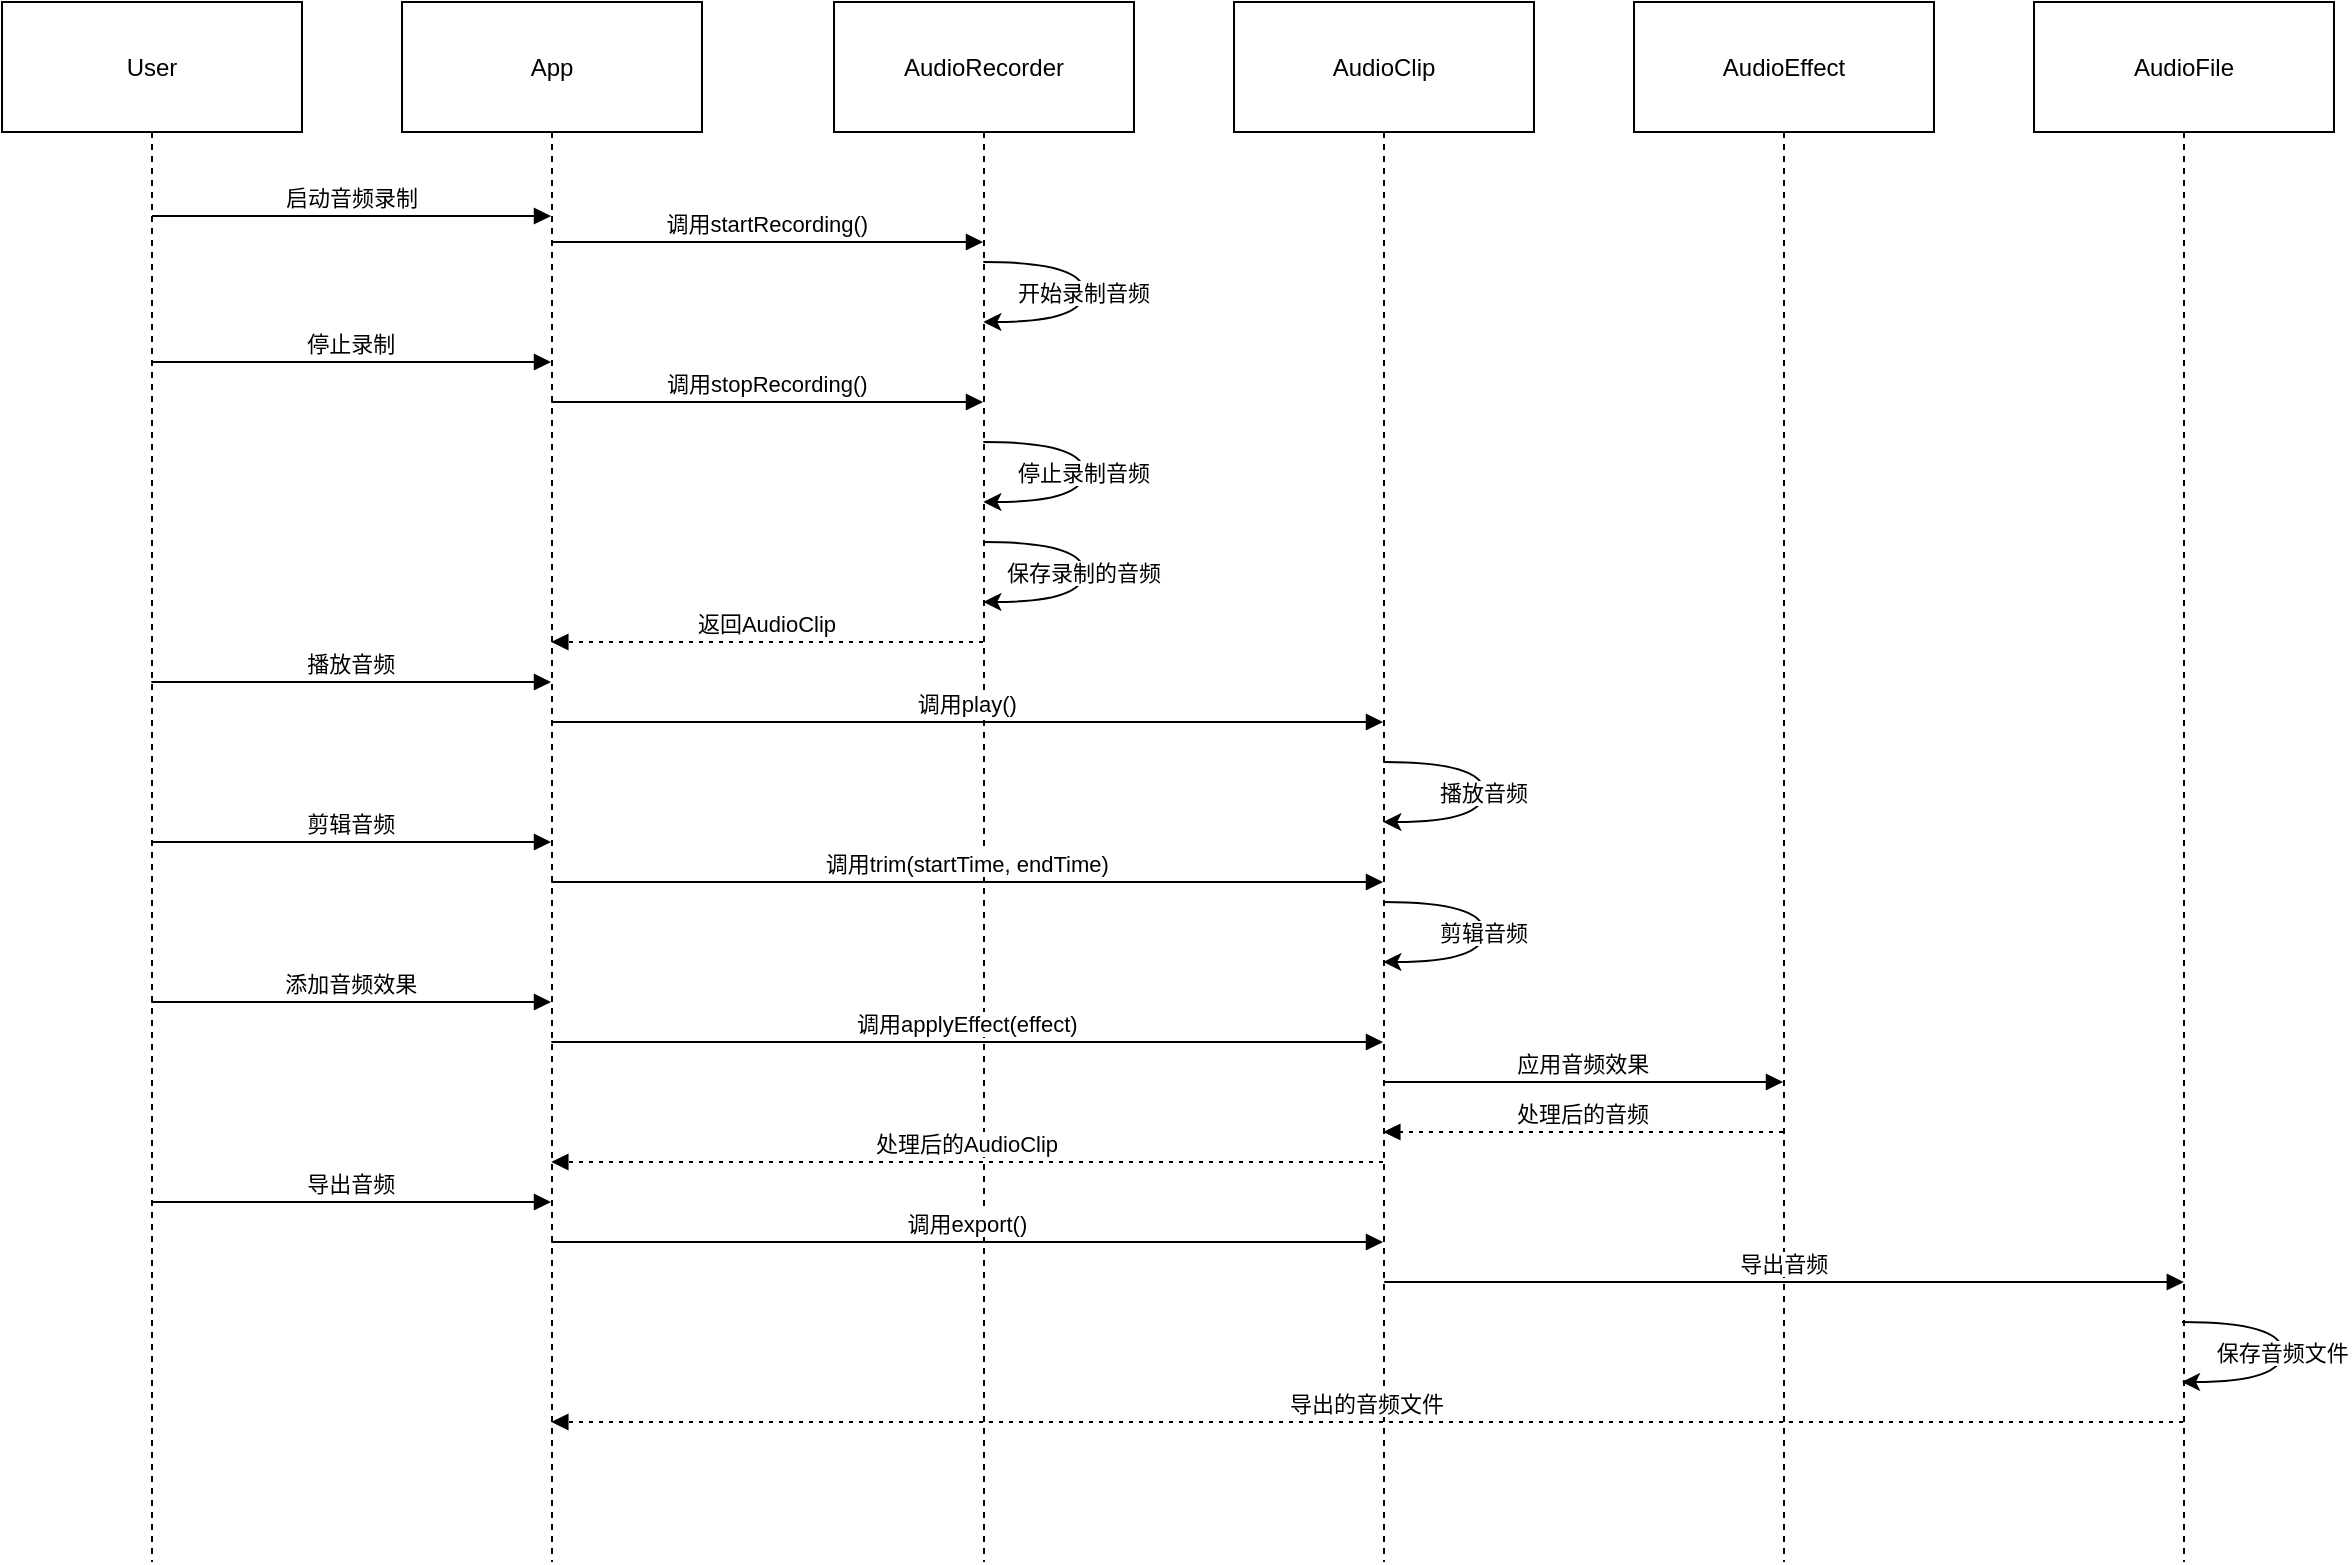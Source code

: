 <mxfile version="21.8.0" type="github">
  <diagram name="第 1 页" id="VOE-k2NTGSepZYom0St8">
    <mxGraphModel dx="1687" dy="929" grid="1" gridSize="10" guides="1" tooltips="1" connect="1" arrows="1" fold="1" page="1" pageScale="1" pageWidth="827" pageHeight="1169" math="0" shadow="0">
      <root>
        <mxCell id="0" />
        <mxCell id="1" parent="0" />
        <mxCell id="OL5jHg9ZUnBz8naheKIk-1" value="User" style="shape=umlLifeline;perimeter=lifelinePerimeter;whiteSpace=wrap;container=1;dropTarget=0;collapsible=0;recursiveResize=0;outlineConnect=0;portConstraint=eastwest;newEdgeStyle={&quot;edgeStyle&quot;:&quot;elbowEdgeStyle&quot;,&quot;elbow&quot;:&quot;vertical&quot;,&quot;curved&quot;:0,&quot;rounded&quot;:0};size=65;" vertex="1" parent="1">
          <mxGeometry x="20" y="20" width="150" height="780" as="geometry" />
        </mxCell>
        <mxCell id="OL5jHg9ZUnBz8naheKIk-2" value="App" style="shape=umlLifeline;perimeter=lifelinePerimeter;whiteSpace=wrap;container=1;dropTarget=0;collapsible=0;recursiveResize=0;outlineConnect=0;portConstraint=eastwest;newEdgeStyle={&quot;edgeStyle&quot;:&quot;elbowEdgeStyle&quot;,&quot;elbow&quot;:&quot;vertical&quot;,&quot;curved&quot;:0,&quot;rounded&quot;:0};size=65;" vertex="1" parent="1">
          <mxGeometry x="220" y="20" width="150" height="780" as="geometry" />
        </mxCell>
        <mxCell id="OL5jHg9ZUnBz8naheKIk-3" value="AudioRecorder" style="shape=umlLifeline;perimeter=lifelinePerimeter;whiteSpace=wrap;container=1;dropTarget=0;collapsible=0;recursiveResize=0;outlineConnect=0;portConstraint=eastwest;newEdgeStyle={&quot;edgeStyle&quot;:&quot;elbowEdgeStyle&quot;,&quot;elbow&quot;:&quot;vertical&quot;,&quot;curved&quot;:0,&quot;rounded&quot;:0};size=65;" vertex="1" parent="1">
          <mxGeometry x="436" y="20" width="150" height="780" as="geometry" />
        </mxCell>
        <mxCell id="OL5jHg9ZUnBz8naheKIk-4" value="AudioClip" style="shape=umlLifeline;perimeter=lifelinePerimeter;whiteSpace=wrap;container=1;dropTarget=0;collapsible=0;recursiveResize=0;outlineConnect=0;portConstraint=eastwest;newEdgeStyle={&quot;edgeStyle&quot;:&quot;elbowEdgeStyle&quot;,&quot;elbow&quot;:&quot;vertical&quot;,&quot;curved&quot;:0,&quot;rounded&quot;:0};size=65;" vertex="1" parent="1">
          <mxGeometry x="636" y="20" width="150" height="780" as="geometry" />
        </mxCell>
        <mxCell id="OL5jHg9ZUnBz8naheKIk-5" value="AudioEffect" style="shape=umlLifeline;perimeter=lifelinePerimeter;whiteSpace=wrap;container=1;dropTarget=0;collapsible=0;recursiveResize=0;outlineConnect=0;portConstraint=eastwest;newEdgeStyle={&quot;edgeStyle&quot;:&quot;elbowEdgeStyle&quot;,&quot;elbow&quot;:&quot;vertical&quot;,&quot;curved&quot;:0,&quot;rounded&quot;:0};size=65;" vertex="1" parent="1">
          <mxGeometry x="836" y="20" width="150" height="780" as="geometry" />
        </mxCell>
        <mxCell id="OL5jHg9ZUnBz8naheKIk-6" value="AudioFile" style="shape=umlLifeline;perimeter=lifelinePerimeter;whiteSpace=wrap;container=1;dropTarget=0;collapsible=0;recursiveResize=0;outlineConnect=0;portConstraint=eastwest;newEdgeStyle={&quot;edgeStyle&quot;:&quot;elbowEdgeStyle&quot;,&quot;elbow&quot;:&quot;vertical&quot;,&quot;curved&quot;:0,&quot;rounded&quot;:0};size=65;" vertex="1" parent="1">
          <mxGeometry x="1036" y="20" width="150" height="780" as="geometry" />
        </mxCell>
        <mxCell id="OL5jHg9ZUnBz8naheKIk-7" value="启动音频录制" style="verticalAlign=bottom;endArrow=block;edgeStyle=elbowEdgeStyle;elbow=vertical;curved=0;rounded=0;" edge="1" parent="1" source="OL5jHg9ZUnBz8naheKIk-1" target="OL5jHg9ZUnBz8naheKIk-2">
          <mxGeometry relative="1" as="geometry">
            <Array as="points">
              <mxPoint x="205" y="127" />
            </Array>
          </mxGeometry>
        </mxCell>
        <mxCell id="OL5jHg9ZUnBz8naheKIk-8" value="调用startRecording()" style="verticalAlign=bottom;endArrow=block;edgeStyle=elbowEdgeStyle;elbow=vertical;curved=0;rounded=0;" edge="1" parent="1">
          <mxGeometry relative="1" as="geometry">
            <Array as="points">
              <mxPoint x="413" y="140" />
            </Array>
            <mxPoint x="294.667" y="140" as="sourcePoint" />
            <mxPoint x="510.5" y="140" as="targetPoint" />
          </mxGeometry>
        </mxCell>
        <mxCell id="OL5jHg9ZUnBz8naheKIk-9" value="开始录制音频" style="curved=1;rounded=0;" edge="1" parent="1">
          <mxGeometry relative="1" as="geometry">
            <Array as="points">
              <mxPoint x="561" y="150" />
              <mxPoint x="561" y="180" />
            </Array>
            <mxPoint x="510.667" y="150" as="sourcePoint" />
            <mxPoint x="510.667" y="180" as="targetPoint" />
          </mxGeometry>
        </mxCell>
        <mxCell id="OL5jHg9ZUnBz8naheKIk-10" value="停止录制" style="verticalAlign=bottom;endArrow=block;edgeStyle=elbowEdgeStyle;elbow=vertical;curved=0;rounded=0;" edge="1" parent="1">
          <mxGeometry relative="1" as="geometry">
            <Array as="points">
              <mxPoint x="205" y="200" />
            </Array>
            <mxPoint x="94.667" y="200.0" as="sourcePoint" />
            <mxPoint x="294.5" y="200.0" as="targetPoint" />
          </mxGeometry>
        </mxCell>
        <mxCell id="OL5jHg9ZUnBz8naheKIk-11" value="调用stopRecording()" style="verticalAlign=bottom;endArrow=block;edgeStyle=elbowEdgeStyle;elbow=vertical;curved=0;rounded=0;" edge="1" parent="1">
          <mxGeometry relative="1" as="geometry">
            <Array as="points">
              <mxPoint x="413" y="220" />
            </Array>
            <mxPoint x="294.667" y="220" as="sourcePoint" />
            <mxPoint x="510.5" y="220" as="targetPoint" />
          </mxGeometry>
        </mxCell>
        <mxCell id="OL5jHg9ZUnBz8naheKIk-12" value="停止录制音频" style="curved=1;rounded=0;" edge="1" parent="1">
          <mxGeometry relative="1" as="geometry">
            <Array as="points">
              <mxPoint x="561" y="240" />
              <mxPoint x="561" y="270" />
            </Array>
            <mxPoint x="510.667" y="240" as="sourcePoint" />
            <mxPoint x="510.667" y="270" as="targetPoint" />
          </mxGeometry>
        </mxCell>
        <mxCell id="OL5jHg9ZUnBz8naheKIk-13" value="保存录制的音频" style="curved=1;rounded=0;" edge="1" parent="1">
          <mxGeometry relative="1" as="geometry">
            <Array as="points">
              <mxPoint x="561" y="290" />
              <mxPoint x="561" y="320" />
            </Array>
            <mxPoint x="510.667" y="290" as="sourcePoint" />
            <mxPoint x="510.667" y="320" as="targetPoint" />
          </mxGeometry>
        </mxCell>
        <mxCell id="OL5jHg9ZUnBz8naheKIk-14" value="返回AudioClip" style="verticalAlign=bottom;endArrow=block;edgeStyle=elbowEdgeStyle;elbow=vertical;curved=0;rounded=0;dashed=1;dashPattern=2 3;" edge="1" parent="1">
          <mxGeometry relative="1" as="geometry">
            <Array as="points">
              <mxPoint x="413" y="340" />
            </Array>
            <mxPoint x="510.5" y="340" as="sourcePoint" />
            <mxPoint x="294.667" y="340" as="targetPoint" />
          </mxGeometry>
        </mxCell>
        <mxCell id="OL5jHg9ZUnBz8naheKIk-15" value="播放音频" style="verticalAlign=bottom;endArrow=block;edgeStyle=elbowEdgeStyle;elbow=vertical;curved=0;rounded=0;" edge="1" parent="1">
          <mxGeometry relative="1" as="geometry">
            <Array as="points">
              <mxPoint x="205" y="360" />
            </Array>
            <mxPoint x="94.667" y="360" as="sourcePoint" />
            <mxPoint x="294.5" y="360" as="targetPoint" />
          </mxGeometry>
        </mxCell>
        <mxCell id="OL5jHg9ZUnBz8naheKIk-16" value="调用play()" style="verticalAlign=bottom;endArrow=block;edgeStyle=elbowEdgeStyle;elbow=vertical;curved=0;rounded=0;" edge="1" parent="1">
          <mxGeometry relative="1" as="geometry">
            <Array as="points">
              <mxPoint x="513" y="380" />
            </Array>
            <mxPoint x="294.667" y="380" as="sourcePoint" />
            <mxPoint x="710.5" y="380" as="targetPoint" />
          </mxGeometry>
        </mxCell>
        <mxCell id="OL5jHg9ZUnBz8naheKIk-17" value="播放音频" style="curved=1;rounded=0;" edge="1" parent="1">
          <mxGeometry relative="1" as="geometry">
            <Array as="points">
              <mxPoint x="761" y="400" />
              <mxPoint x="761" y="430" />
            </Array>
            <mxPoint x="710.667" y="400" as="sourcePoint" />
            <mxPoint x="710.667" y="430" as="targetPoint" />
          </mxGeometry>
        </mxCell>
        <mxCell id="OL5jHg9ZUnBz8naheKIk-18" value="剪辑音频" style="verticalAlign=bottom;endArrow=block;edgeStyle=elbowEdgeStyle;elbow=vertical;curved=0;rounded=0;" edge="1" parent="1">
          <mxGeometry relative="1" as="geometry">
            <Array as="points">
              <mxPoint x="205" y="440" />
            </Array>
            <mxPoint x="94.667" y="440" as="sourcePoint" />
            <mxPoint x="294.5" y="440" as="targetPoint" />
          </mxGeometry>
        </mxCell>
        <mxCell id="OL5jHg9ZUnBz8naheKIk-19" value="调用trim(startTime, endTime)" style="verticalAlign=bottom;endArrow=block;edgeStyle=elbowEdgeStyle;elbow=vertical;curved=0;rounded=0;" edge="1" parent="1">
          <mxGeometry relative="1" as="geometry">
            <Array as="points">
              <mxPoint x="513" y="460" />
            </Array>
            <mxPoint x="294.667" y="460" as="sourcePoint" />
            <mxPoint x="710.5" y="460" as="targetPoint" />
          </mxGeometry>
        </mxCell>
        <mxCell id="OL5jHg9ZUnBz8naheKIk-20" value="剪辑音频" style="curved=1;rounded=0;" edge="1" parent="1">
          <mxGeometry relative="1" as="geometry">
            <Array as="points">
              <mxPoint x="761" y="470" />
              <mxPoint x="761" y="500" />
            </Array>
            <mxPoint x="710.667" y="470" as="sourcePoint" />
            <mxPoint x="710.667" y="500" as="targetPoint" />
          </mxGeometry>
        </mxCell>
        <mxCell id="OL5jHg9ZUnBz8naheKIk-21" value="添加音频效果" style="verticalAlign=bottom;endArrow=block;edgeStyle=elbowEdgeStyle;elbow=vertical;curved=0;rounded=0;" edge="1" parent="1">
          <mxGeometry relative="1" as="geometry">
            <Array as="points">
              <mxPoint x="205" y="520" />
            </Array>
            <mxPoint x="94.667" y="520" as="sourcePoint" />
            <mxPoint x="294.5" y="520" as="targetPoint" />
          </mxGeometry>
        </mxCell>
        <mxCell id="OL5jHg9ZUnBz8naheKIk-22" value="调用applyEffect(effect)" style="verticalAlign=bottom;endArrow=block;edgeStyle=elbowEdgeStyle;elbow=vertical;curved=0;rounded=0;" edge="1" parent="1">
          <mxGeometry relative="1" as="geometry">
            <Array as="points">
              <mxPoint x="513" y="540" />
            </Array>
            <mxPoint x="294.667" y="540" as="sourcePoint" />
            <mxPoint x="710.5" y="540" as="targetPoint" />
          </mxGeometry>
        </mxCell>
        <mxCell id="OL5jHg9ZUnBz8naheKIk-23" value="应用音频效果" style="verticalAlign=bottom;endArrow=block;edgeStyle=elbowEdgeStyle;elbow=vertical;curved=0;rounded=0;" edge="1" parent="1">
          <mxGeometry relative="1" as="geometry">
            <Array as="points">
              <mxPoint x="821" y="560" />
            </Array>
            <mxPoint x="710.667" y="560.0" as="sourcePoint" />
            <mxPoint x="910.5" y="560.0" as="targetPoint" />
          </mxGeometry>
        </mxCell>
        <mxCell id="OL5jHg9ZUnBz8naheKIk-24" value="处理后的音频" style="verticalAlign=bottom;endArrow=block;edgeStyle=elbowEdgeStyle;elbow=vertical;curved=0;rounded=0;dashed=1;dashPattern=2 3;" edge="1" parent="1">
          <mxGeometry relative="1" as="geometry">
            <Array as="points">
              <mxPoint x="821" y="585" />
            </Array>
            <mxPoint x="910.5" y="585.0" as="sourcePoint" />
            <mxPoint x="710.667" y="585.0" as="targetPoint" />
          </mxGeometry>
        </mxCell>
        <mxCell id="OL5jHg9ZUnBz8naheKIk-25" value="处理后的AudioClip" style="verticalAlign=bottom;endArrow=block;edgeStyle=elbowEdgeStyle;elbow=vertical;curved=0;rounded=0;dashed=1;dashPattern=2 3;" edge="1" parent="1">
          <mxGeometry relative="1" as="geometry">
            <Array as="points">
              <mxPoint x="513" y="600" />
            </Array>
            <mxPoint x="710.5" y="600" as="sourcePoint" />
            <mxPoint x="294.667" y="600" as="targetPoint" />
          </mxGeometry>
        </mxCell>
        <mxCell id="OL5jHg9ZUnBz8naheKIk-26" value="导出音频" style="verticalAlign=bottom;endArrow=block;edgeStyle=elbowEdgeStyle;elbow=vertical;curved=0;rounded=0;" edge="1" parent="1">
          <mxGeometry relative="1" as="geometry">
            <Array as="points">
              <mxPoint x="205" y="620" />
            </Array>
            <mxPoint x="94.667" y="620" as="sourcePoint" />
            <mxPoint x="294.5" y="620" as="targetPoint" />
          </mxGeometry>
        </mxCell>
        <mxCell id="OL5jHg9ZUnBz8naheKIk-27" value="调用export()" style="verticalAlign=bottom;endArrow=block;edgeStyle=elbowEdgeStyle;elbow=vertical;curved=0;rounded=0;" edge="1" parent="1">
          <mxGeometry relative="1" as="geometry">
            <Array as="points">
              <mxPoint x="513" y="640" />
            </Array>
            <mxPoint x="294.667" y="640" as="sourcePoint" />
            <mxPoint x="710.5" y="640" as="targetPoint" />
          </mxGeometry>
        </mxCell>
        <mxCell id="OL5jHg9ZUnBz8naheKIk-28" value="导出音频" style="verticalAlign=bottom;endArrow=block;edgeStyle=elbowEdgeStyle;elbow=vertical;curved=0;rounded=0;" edge="1" parent="1">
          <mxGeometry relative="1" as="geometry">
            <Array as="points">
              <mxPoint x="921.42" y="660" />
            </Array>
            <mxPoint x="711.087" y="660.0" as="sourcePoint" />
            <mxPoint x="1110.92" y="660.0" as="targetPoint" />
          </mxGeometry>
        </mxCell>
        <mxCell id="OL5jHg9ZUnBz8naheKIk-29" value="保存音频文件" style="curved=1;rounded=0;" edge="1" parent="1">
          <mxGeometry relative="1" as="geometry">
            <Array as="points">
              <mxPoint x="1160.33" y="680" />
              <mxPoint x="1160.33" y="710" />
            </Array>
            <mxPoint x="1109.997" y="680" as="sourcePoint" />
            <mxPoint x="1109.997" y="710" as="targetPoint" />
          </mxGeometry>
        </mxCell>
        <mxCell id="OL5jHg9ZUnBz8naheKIk-30" value="导出的音频文件" style="verticalAlign=bottom;endArrow=block;edgeStyle=elbowEdgeStyle;elbow=vertical;curved=0;rounded=0;dashed=1;dashPattern=2 3;" edge="1" parent="1">
          <mxGeometry relative="1" as="geometry">
            <Array as="points">
              <mxPoint x="713" y="730" />
            </Array>
            <mxPoint x="1110.5" y="730" as="sourcePoint" />
            <mxPoint x="294.667" y="730" as="targetPoint" />
          </mxGeometry>
        </mxCell>
      </root>
    </mxGraphModel>
  </diagram>
</mxfile>
